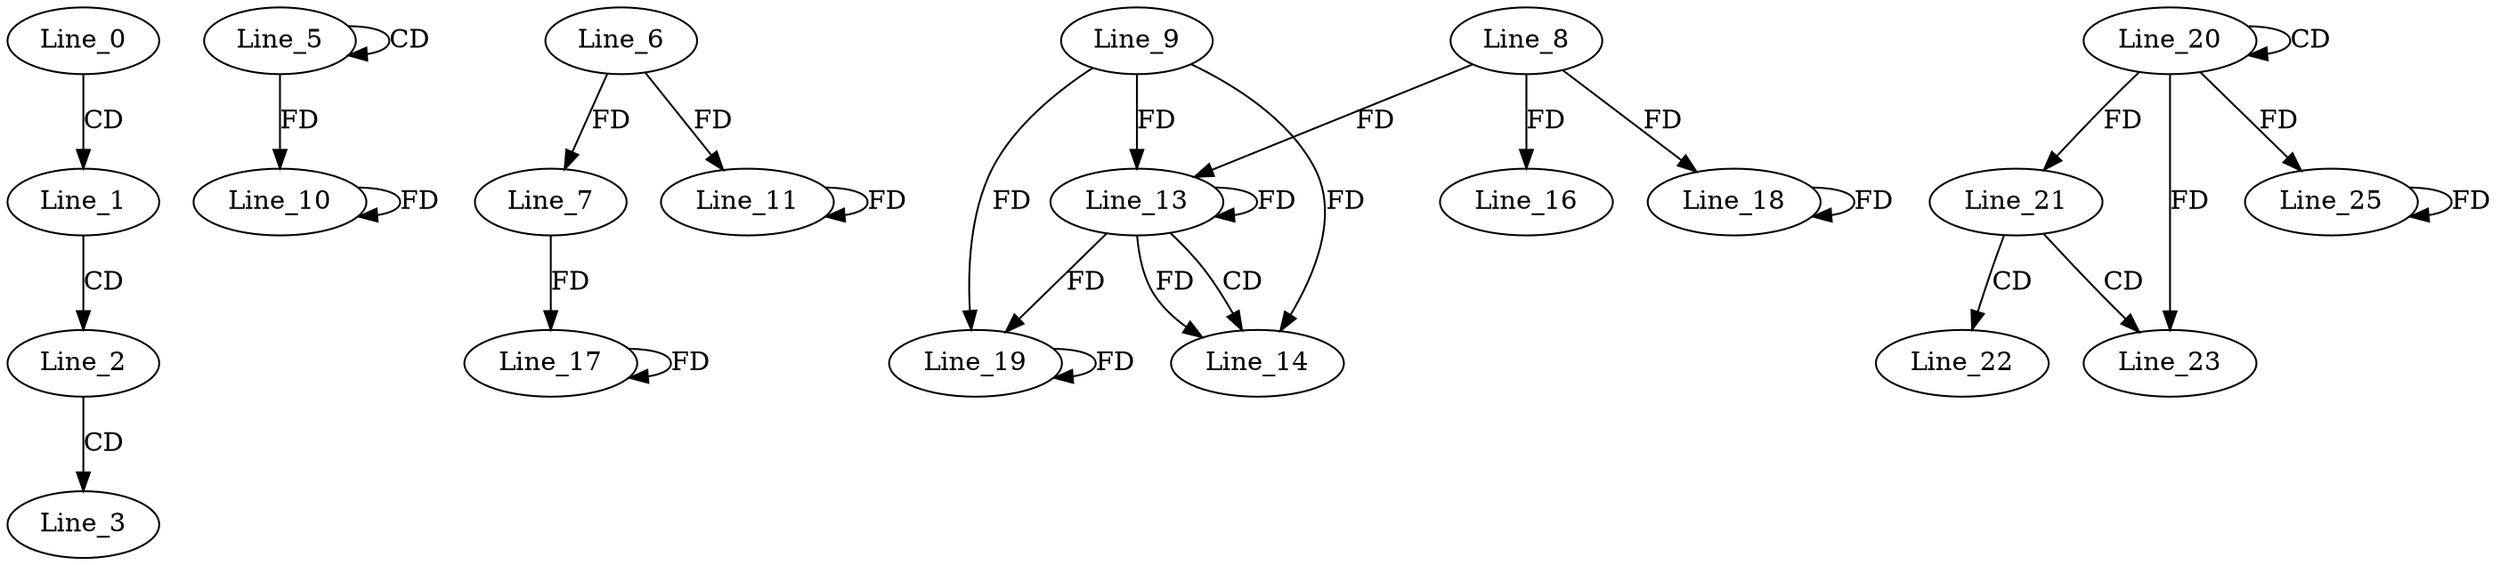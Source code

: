 digraph G {
  Line_0;
  Line_1;
  Line_2;
  Line_3;
  Line_5;
  Line_5;
  Line_6;
  Line_7;
  Line_10;
  Line_11;
  Line_13;
  Line_9;
  Line_13;
  Line_8;
  Line_13;
  Line_14;
  Line_16;
  Line_7;
  Line_17;
  Line_18;
  Line_19;
  Line_20;
  Line_20;
  Line_21;
  Line_21;
  Line_21;
  Line_22;
  Line_23;
  Line_23;
  Line_23;
  Line_25;
  Line_0 -> Line_1 [ label="CD" ];
  Line_1 -> Line_2 [ label="CD" ];
  Line_2 -> Line_3 [ label="CD" ];
  Line_5 -> Line_5 [ label="CD" ];
  Line_6 -> Line_7 [ label="FD" ];
  Line_5 -> Line_10 [ label="FD" ];
  Line_10 -> Line_10 [ label="FD" ];
  Line_6 -> Line_11 [ label="FD" ];
  Line_11 -> Line_11 [ label="FD" ];
  Line_13 -> Line_13 [ label="FD" ];
  Line_9 -> Line_13 [ label="FD" ];
  Line_8 -> Line_13 [ label="FD" ];
  Line_13 -> Line_14 [ label="CD" ];
  Line_13 -> Line_14 [ label="FD" ];
  Line_9 -> Line_14 [ label="FD" ];
  Line_8 -> Line_16 [ label="FD" ];
  Line_7 -> Line_17 [ label="FD" ];
  Line_17 -> Line_17 [ label="FD" ];
  Line_8 -> Line_18 [ label="FD" ];
  Line_18 -> Line_18 [ label="FD" ];
  Line_13 -> Line_19 [ label="FD" ];
  Line_9 -> Line_19 [ label="FD" ];
  Line_19 -> Line_19 [ label="FD" ];
  Line_20 -> Line_20 [ label="CD" ];
  Line_20 -> Line_21 [ label="FD" ];
  Line_21 -> Line_22 [ label="CD" ];
  Line_21 -> Line_23 [ label="CD" ];
  Line_20 -> Line_23 [ label="FD" ];
  Line_20 -> Line_25 [ label="FD" ];
  Line_25 -> Line_25 [ label="FD" ];
}
